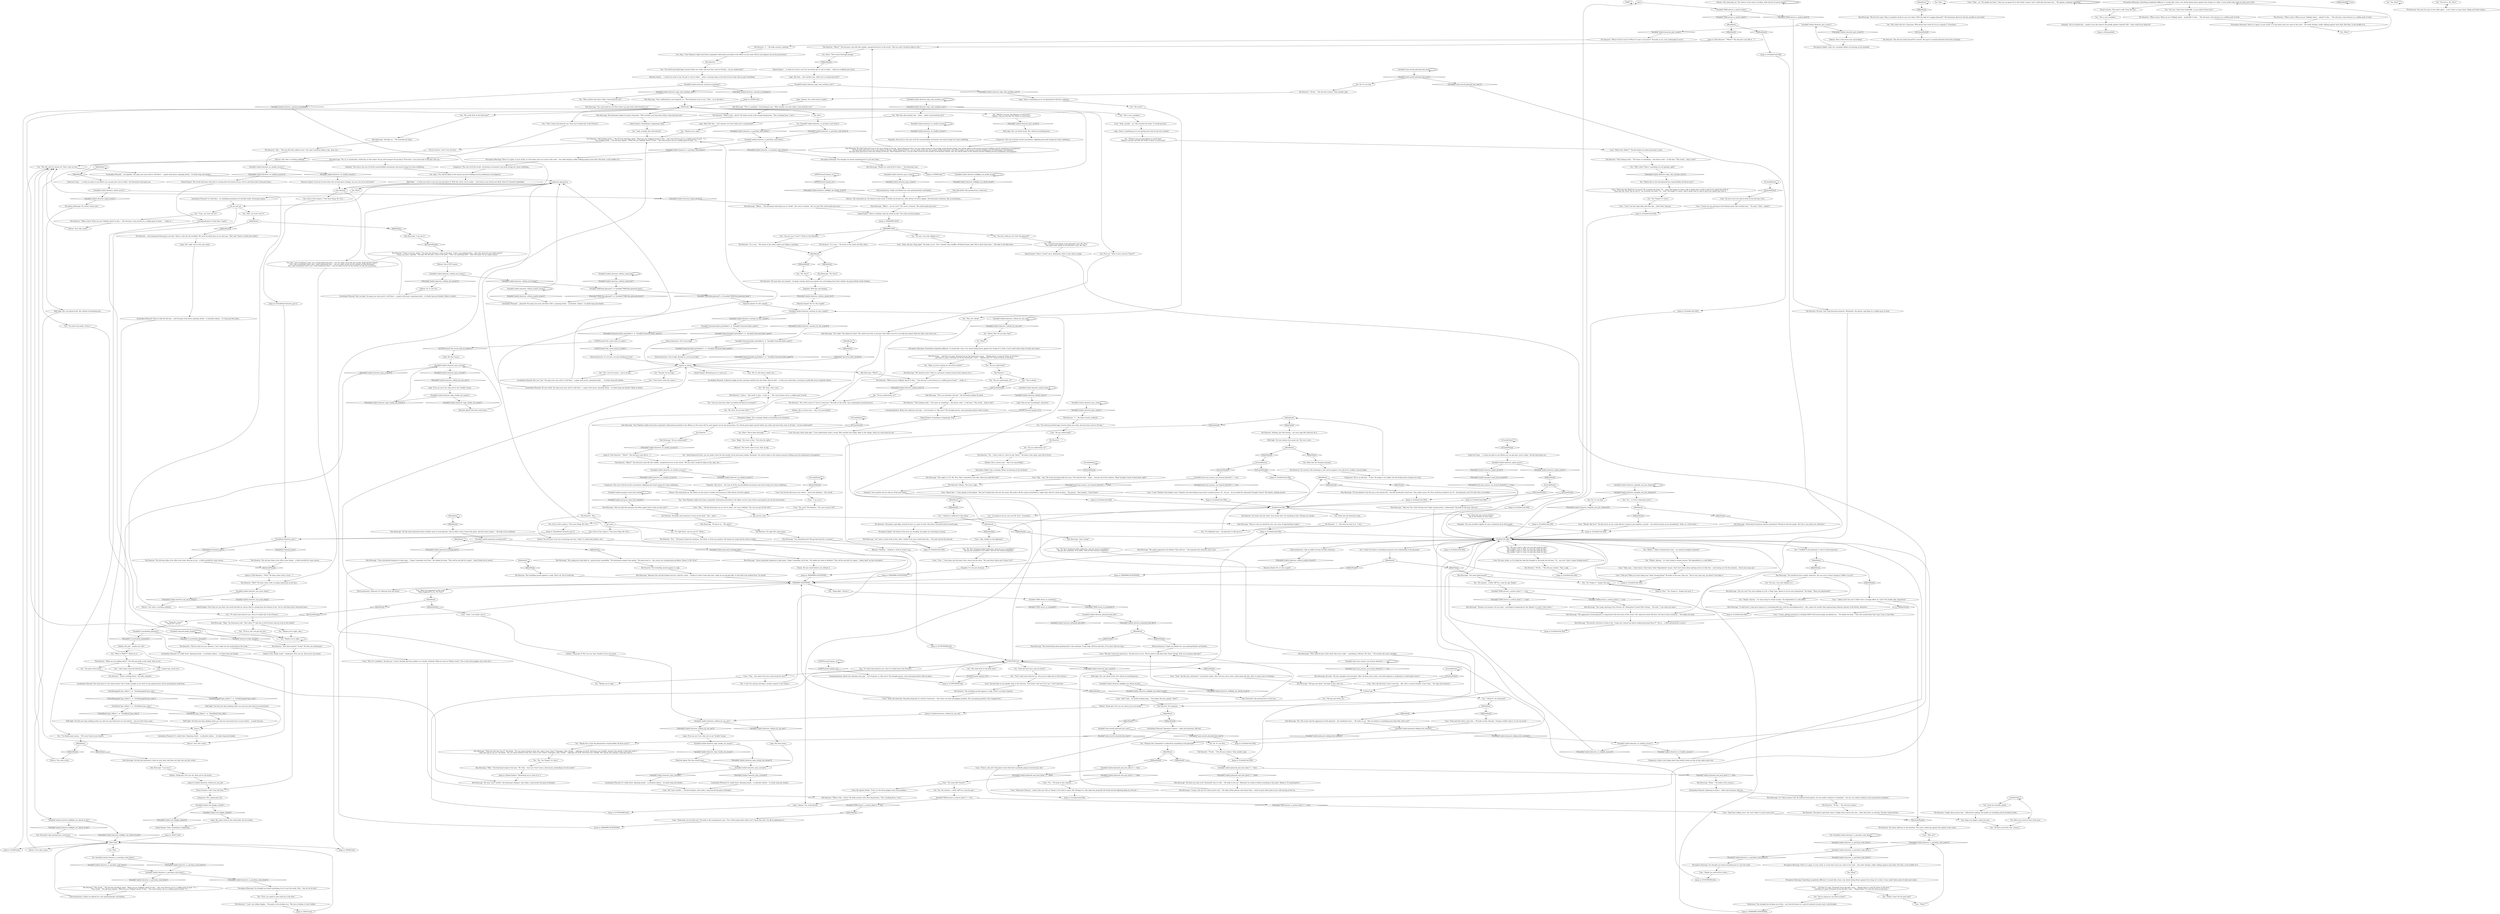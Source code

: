 # SEAFORT / DESERTER ARREST
# Arrest him finally
#
#PERCEPTION (HEARING) red check
# ==================================================
digraph G {
	  0 [label="START"];
	  1 [label="input"];
	  2 [label="You: \"Maybe I can just ask Lilienne to watch him?\"\n\"Maybe I can just ask that Net Picker woman to watch him?\""];
	  3 [label="You: \"*But* what? There's something I'm not getting, right?\""];
	  4 [label="IsTHCPresent(\"jamais_vu\")"];
	  5 [label="IsTHCPresent(\"jamais_vu\")", shape=diamond];
	  6 [label="!(IsTHCPresent(\"jamais_vu\"))", shape=diamond];
	  7 [label="Cuno: \"Yeah, actually -- no.\" He scratches his head. \"It would go down.\""];
	  8 [label="Cuno: \"This *is* a problem,\" the kid says. \"Cuno's literally had this problem. In a fuckin' textbook. When he went to *kiddie school*. This is that three piggies and a boat shit...\""];
	  9 [label="Drama: You will have to be very convincing and very *sober* to make them believe, sire."];
	  10 [label="You: \"Kim, he's afraid...\""];
	  11 [label="Kim Kitsuragi: The lieutenant shakes his head, frustrated. \"Who watches over him there while I come back for you?\""];
	  12 [label="You: \"*I* could come back for you. Once I've taken him to the Precinct.\""];
	  13 [label="You: (Say:) \"You will be taken to the nearest precinct holding area for preliminary investigation.\""];
	  14 [label="Shivers: The wind picks up. The silence on the water is broken, little shivers of waves appear..."];
	  15 [label="You: (Say:) \"Your Wayfarer rights have been suspended. Information provided to the officer on the scene will be used against you by the prosecution.\""];
	  16 [label="You: \"Do you understand?\""];
	  17 [label="You: \"Shush, Kim! Do you hear that?\""];
	  18 [label="Logic: But that means..."];
	  19 [label="Variable[\"character.habit_alcohol\"]"];
	  20 [label="Variable[\"character.habit_alcohol\"]", shape=diamond];
	  21 [label="!(Variable[\"character.habit_alcohol\"])", shape=diamond];
	  22 [label="Kim Kitsuragi: \"That could be part of the shock. But you're right -- something is off here. Mr. Dros...\" He touches the man's shoulder."];
	  23 [label="Kim Kitsuragi: \"His pupils appeared to be dilated. They still are...\" He examines the catatonic man's eyes."];
	  24 [label="You: \"He's been here for a long time. Who knows how much of it in its company?\" (Conclude.)"];
	  25 [label="Kim Kitsuragi: \"This sight is a T-9, Mr. Dros. Was it attached to the rifle, when you made the shot?\""];
	  26 [label="Variable[\"seafort.deserter_perc_sweat\"]"];
	  27 [label="Variable[\"seafort.deserter_perc_sweat\"]", shape=diamond];
	  28 [label="!(Variable[\"seafort.deserter_perc_sweat\"])", shape=diamond];
	  29 [label="You: Wait..."];
	  30 [label="You: Variable[\"seafort.deserter_rc_perchear_wait_listen\"]"];
	  31 [label="Variable[\"seafort.deserter_rc_perchear_wait_listen\"]", shape=diamond];
	  32 [label="!(Variable[\"seafort.deserter_rc_perchear_wait_listen\"])", shape=diamond];
	  33 [label="The Deserter: \"What a farce! What are you *talking* about? Is this...\" The old man's voice drowns in a sudden gust of wind. \"... really us...\""];
	  34 [label="Cuno: \"Yeah, I can fuckin' see it!\""];
	  35 [label="IsCunoInParty()"];
	  36 [label="IsCunoInParty()", shape=diamond];
	  37 [label="!(IsCunoInParty())", shape=diamond];
	  38 [label="You: \"Maybe. Anyway -- it's only trying to remain unseen. The degradation is a side effect.\""];
	  39 [label="IsKimHere()"];
	  40 [label="IsKimHere()", shape=diamond];
	  41 [label="!(IsKimHere())", shape=diamond];
	  42 [label="You: \"*You* could come back for me. Once you've taken him to the Precinct.\""];
	  43 [label="Cuno: \"Yeah -- no.\" He shakes his head. \"Only two are gonna fit in that fucker. I guess *you* could take him back, but...\" He squints, realizing something."];
	  44 [label="Logic: Wait! But then -- who watches over him while you're coming back?"];
	  45 [label="Cuno: He squints harder. \"Fuck, it's the three piggies and a boat problem...\""];
	  46 [label="Jump to: [You: \"\"No. Forget it.\" Inspect the man.\"]"];
	  47 [label="The Deserter: He does *not* look hormonal anymore. Motionless. His plastic cape flaps in a sudden gust of wind."];
	  48 [label="IsKimHere()"];
	  49 [label="IsKimHere()", shape=diamond];
	  50 [label="!(IsKimHere())", shape=diamond];
	  51 [label="Kim Kitsuragi: He nods back and turns to the man sitting on the log. \"Iosef Lilianovich Dros, you are under arrest for the murder of the Krenel colonel. You will be taken to the nearest precinct holding area for preliminary investigation.\"\nHe nods back and turns to the man sitting on the log. \"Iosef Lilianovich Dros, you are under arrest for the murder of Ellis Kortenaer. You will be taken to the nearest precinct holding area for preliminary investigation.\"\nHe nods back and turns to the man sitting on the log. \"Iosef Lilianovich Dros, you are under arrest for the murder of the Krenel colonel, Lely. You will be taken to the nearest precinct holding area for preliminary investigation.\""];
	  52 [label="Shivers: The wind picks up. The silence on the water is broken all around you, little shivers of waves appear. The lieutenant continues, like an incantation..."];
	  53 [label="Kim Kitsuragi: \"Your confirmation is not required, sir.\" The lieutenant turns to you. \"Now -- on to the boat...\""];
	  54 [label="You: \"This is not a problem.\""];
	  55 [label="Shivers: Your skin is crawling suddenly."];
	  56 [label="Inland Empire: The words feel heavy, like they're coming from the bottom of you. You've said them half a thousand times..."];
	  57 [label="Composure: The sum of all the erratic, involuntary movements and mood swings he's been exhibiting..."];
	  58 [label="You: What?"];
	  59 [label="Kim Kitsuragi: \"What?\""];
	  60 [label="You: \"My wife said I'm insane too. That's why we can't...\""];
	  61 [label="Insulindian Phasmid: A delicate tangle of arms and legs unfolds from the reeds, limb by limb -- to then just stand there, moving its scythe-like arms in ghostly silence."];
	  62 [label="Insulindian Phasmid: ...phasmid! You open your eyes and there still is, spinning slowly -- in absolute  silence -- its limbs long and slender..."];
	  63 [label="Reaction Speed: No! It's the cryptid!"];
	  64 [label="Volition: My god... maybe you *are*."];
	  65 [label="The Deserter: \"See what exactly?! A bug?\" He does not understand."];
	  66 [label="Electrochemistry: Delirium! It's delirium from the booze!"];
	  67 [label="You: \"I found some things in the phasmid's nest, Mr. Dros.\"\n\"We found some things in the phasmid's nest, Mr. Dros.\""];
	  68 [label="The Deserter: \"S-s-s-see...\" He stares at the reeds and falls silent."];
	  69 [label="You: \"I'll leave you be for now.\" [Leave.]"];
	  70 [label="The Deserter: A light shiver passes him -- followed by nothing. His hands are trembling and he breathes slowly."];
	  71 [label="The Deserter: The plastic cape feels coarse. A light shiver passes the man -- other than that, no reaction. He feels small and frail."];
	  72 [label="Kim Kitsuragi: \"The doctors will have to look at this. I hope your station has better medical personnel than 57. This is... a little advanced for a nurse.\""];
	  73 [label="Jump to: [PHASMID QUESTIONS]"];
	  74 [label="Variable[\"seafort.deserter_empathy_not_just_chemical\"]"];
	  75 [label="Variable[\"seafort.deserter_empathy_not_just_chemical\"]", shape=diamond];
	  76 [label="!(Variable[\"seafort.deserter_empathy_not_just_chemical\"])", shape=diamond];
	  77 [label="Empathy: The man shudders lightly, his eyes swallowed up by their pupils."];
	  78 [label="The Deserter: Nothing. Just dull staring -- not even rage left wherever he is."];
	  79 [label="Variable[\"seafort.passport_main_hub_reached\"]"];
	  80 [label="Variable[\"seafort.passport_main_hub_reached\"]", shape=diamond];
	  81 [label="!(Variable[\"seafort.passport_main_hub_reached\"])", shape=diamond];
	  82 [label="Cuno: \"Hey...\" The kid interrupts you at 'you're under', his voice subdued. \"You sure we got all this shit?\""];
	  83 [label="The Deserter: \"I...\" He looks around, confused."];
	  84 [label="Electrochemistry: Pupils are dilated too, eyes getting blacker and blacker..."];
	  85 [label="IsCunoInParty()"];
	  86 [label="IsCunoInParty()", shape=diamond];
	  87 [label="!(IsCunoInParty())", shape=diamond];
	  88 [label="IsKimHere()"];
	  89 [label="IsKimHere()", shape=diamond];
	  90 [label="!(IsKimHere())", shape=diamond];
	  91 [label="Cuno: \"I mean, he was perving on that Klaasje party lady weirdly hard...\" He nods. \"Yeah... maybe?\""];
	  92 [label="The Deserter: The trembling mouth appears to sigh. There's no other response."];
	  93 [label="You: \"Maybe you're right...\""];
	  94 [label="Variable[\"seafort.deserter_logic_who_watches_over\"]"];
	  95 [label="Variable[\"seafort.deserter_logic_who_watches_over\"]", shape=diamond];
	  96 [label="!(Variable[\"seafort.deserter_logic_who_watches_over\"])", shape=diamond];
	  97 [label="Cuno: His eyes shoot wide open. \"Cuno understands what's wrong. Who watches this fuckin' killer in the village, while you come back for me?\""];
	  98 [label="Logic: Lilienne. You could ask her."];
	  99 [label="Inland Empire: Something is happening. Stop."];
	  100 [label="Perception (Hearing): No, listen! Listen now!"];
	  101 [label="Kim Kitsuragi: \"Officer -- are we sure?\" His voice is lowered. \"We could maybe get more.\""];
	  102 [label="Kim Kitsuragi: \"Your Wayfarer rights have been suspended. Information provided to the officers on the scene will be used against you by the prosecution. You will be given legal counsel within one week, and must face court in 44 days -- do you understand?\""];
	  103 [label="Variable[\"seafort.deserter_perc_sweat\"]"];
	  104 [label="Variable[\"seafort.deserter_perc_sweat\"]", shape=diamond];
	  105 [label="!(Variable[\"seafort.deserter_perc_sweat\"])", shape=diamond];
	  106 [label="Kim Kitsuragi: \"This is no harmless old man.\" The lieutenant shakes his head."];
	  107 [label="Inland Empire: ... is what you want to say. You can barely get to 'you're under...' when you suddenly get weary..."];
	  108 [label="IsCunoInParty()"];
	  109 [label="IsCunoInParty()", shape=diamond];
	  110 [label="!(IsCunoInParty())", shape=diamond];
	  111 [label="The Deserter: \"What if I don't want to? What if I want to stay here?\" He looks at you, eyes submerged in terror."];
	  112 [label="Electrochemistry: Pupils are dilated too, eyes getting blacker and blacker..."];
	  113 [label="Visual Calculus: The wind is cold. From the east."];
	  114 [label="You: \"Mr. Dros, time to go.\""];
	  115 [label="phasmid_appearance"];
	  116 [label="Jump to: [Inland Empire: \"Beckoning you to come to it.\"]"];
	  117 [label="The Deserter: \"Th-the...\" The old man stutters."];
	  118 [label="Kim Kitsuragi: \"Which is why we should be very, very wary of approaching it again.\""];
	  119 [label="You: (Nod.) \"We've been thorough.\""];
	  120 [label="Cuno: \"Yeah, old man. Hang tight.\" He looks at you. \"Let's *slowly* start shufflin' off Death Island, okay? We're about done here...\" He looks to the flak tower."];
	  121 [label="Cuno: \"Yeah? Just talking. Sure. You were *deep* in some trance shit.\""];
	  122 [label="Cuno: \"I don't see how bugs help with that shit... Like? How? Anyway...\""];
	  123 [label="Cuno: His eyes widen, as if to help him take the thought in. He prods the old man. \"Yo -- you ever *seen* a giant fucking insect?\""];
	  124 [label="IsKimHere()"];
	  125 [label="IsKimHere()", shape=diamond];
	  126 [label="!(IsKimHere())", shape=diamond];
	  127 [label="You: \"Yeah, actually, that will look bad.\""];
	  128 [label="Logic: Lilienne. You could ask her maybe?"];
	  129 [label="Jump to: [Untitled hub (04)]"];
	  130 [label="IsCunoInParty()"];
	  131 [label="IsCunoInParty()", shape=diamond];
	  132 [label="!(IsCunoInParty())", shape=diamond];
	  133 [label="Empathy: You've startled him... maybe it was the silence? He quickly gathers himself. Still -- what could he be afraid of?"];
	  134 [label="Kim Kitsuragi: \"This is a problem,\" the lieutenant says. \"Who watches over him while I come back for you?\""];
	  135 [label="Jump to: [TEAM hub]"];
	  136 [label="Half Light: ... is what you want to say, but wait god damn it! With the words 'you're under...' still stuck in your throat you think: what if I *missed* something?"];
	  137 [label="The Deserter: \"But...\" His eyes fill with sudden terror: \"You said I would be taken to the, uhm, the...\""];
	  138 [label="Jump to: [TEAM hub]"];
	  139 [label="You: \"First, you need to come with me to the boat.\""];
	  140 [label="Jump to: [SOLO hub]"];
	  141 [label="Composure: He's regressing, fast."];
	  142 [label="Shivers: Your skin crawls."];
	  143 [label="IsCunoInParty()"];
	  144 [label="IsCunoInParty()", shape=diamond];
	  145 [label="!(IsCunoInParty())", shape=diamond];
	  146 [label="Volition: Four simple words -- thank god. If he can see, then you're not insane."];
	  147 [label="tell_me_tell_me"];
	  148 [label="You: \"What is THAT!?!\" (Point to it.)"];
	  149 [label="Variable[\"seafort.deserter_volition_maybe_insane\"]"];
	  150 [label="Variable[\"seafort.deserter_volition_maybe_insane\"]", shape=diamond];
	  151 [label="!(Variable[\"seafort.deserter_volition_maybe_insane\"])", shape=diamond];
	  152 [label="Untitled hub"];
	  153 [label="You: Snap your fingers under his nose."];
	  154 [label="IsKimHere()"];
	  155 [label="IsKimHere()", shape=diamond];
	  156 [label="!(IsKimHere())", shape=diamond];
	  157 [label="IsCunoInParty()"];
	  158 [label="IsCunoInParty()", shape=diamond];
	  159 [label="!(IsCunoInParty())", shape=diamond];
	  160 [label="Kim Kitsuragi: \"Old age and shock.\" He looks at him, then you."];
	  161 [label="You: \"Perhaps this *animation* is induced by something in the phasmid?\""];
	  162 [label="Inland Empire: There's *much* more. Remember what it said, when it spoke."];
	  163 [label="The Deserter: He stares into the reeds. Your words don't stir anything in him. Perhaps you should..."];
	  164 [label="You: Show him the Oranjese passport."];
	  165 [label="Variable[\"yard.cuno_armour_sea_branch_finished\"] == true"];
	  166 [label="Variable[\"yard.cuno_armour_sea_branch_finished\"] == true", shape=diamond];
	  167 [label="!(Variable[\"yard.cuno_armour_sea_branch_finished\"] == true)", shape=diamond];
	  168 [label="Kim Kitsuragi: \"Let's have a closer look at that, after. I think I'll be more useful than him...\" He nods toward the old man."];
	  169 [label="Endurance: The strength has all gone out of him -- just frail old bones in a sack of tracksuit trousers and a wind breaker."];
	  170 [label="Cuno: \"Why not?\""];
	  171 [label="Jump to: [PHASMID QUESTIONS]"];
	  172 [label="Cuno: \"You mean like *horny*?\""];
	  173 [label="Cuno: \"Yeah-yeah. Because -- look at him now. Not so *sharp* is he? And it's gone, left. Perhaps it's, like, kept him going like the drink and the lightning keep my old man...\""];
	  174 [label="Insulindian Phasmid: Spinning in silence -- limbs and antennae, like hair."];
	  175 [label="Variable[\"coast.morell_phasmid_last_seen\"]"];
	  176 [label="Variable[\"coast.morell_phasmid_last_seen\"]", shape=diamond];
	  177 [label="!(Variable[\"coast.morell_phasmid_last_seen\"])", shape=diamond];
	  178 [label="You: \"Maybe this is how the phasmid has stayed hidden all these years?\""];
	  179 [label="Logic: There's something you're not getting here that he has just realized."];
	  180 [label="Jump to: [CUNOTEAM hub]"];
	  181 [label="Inland Empire: There is nothing. Only the reeds for him. The reeds and devastation."];
	  182 [label="get_more"];
	  183 [label="You: \"Do you understand, sir?\""];
	  184 [label="Reaction Speed: ... is what you want to say. You get to 'you're under...' when a warning rings in the back of your head: did you get everything?"];
	  185 [label="The Deserter: \"I...\" He looks around, confused."];
	  186 [label="Volition: How is this brave man unravelling?"];
	  187 [label="Half Light: He's not afraid of jail. He's afraid of something else..."];
	  188 [label="Jump to: [TEAM hub]"];
	  189 [label="You: \"Can you stay here while I go inland and find you transport?\""];
	  190 [label="Shivers: Your skin crawls."];
	  191 [label="Kim Kitsuragi: \"Be very, *very* careful,\" the lieutenant whispers, then takes a step toward the giant arthropod..."];
	  192 [label="Inland Empire: Beckoning you to come to it."];
	  193 [label="You: \"I don't know what this means...\""];
	  194 [label="Insulindian Phasmid: Way too high. You open your eyes and it's still there -- a giant stick insect, spinning slowly -- its limbs long and slender. Silent as death..."];
	  195 [label="Variable[\"seafort.deserter_volition_cannot_be\"]"];
	  196 [label="Variable[\"seafort.deserter_volition_cannot_be\"]", shape=diamond];
	  197 [label="!(Variable[\"seafort.deserter_volition_cannot_be\"])", shape=diamond];
	  198 [label="Electrochemistry: Like an addict of some terrible substance."];
	  199 [label="You: \"I think he's addicted to that thing.\""];
	  200 [label="Kim Kitsuragi: He nods. \"He was energetic and articulate. After all these years alone, with little hygiene or medication I would expect worse.\""];
	  201 [label="Kim Kitsuragi: \"If Cuno kicked it into the sea, as he said he did -- the ebb would pull it back here. This makes sense. Mr. Dros could have picked it up. Or... the phasmid, even? If it did, this is incredible...\""];
	  202 [label="Cuno: \"Told you? When you were doing your *long* staring thing?\" He looks at the man, then you. \"You're one crazy cop, you know? Cuno digs it.\""];
	  203 [label="Jump to: [Untitled hub (04)]"];
	  204 [label="Cuno: \"Hey -- hey.\" He waves his hand under his nose. \"You took the shot -- bang! -- and got rid of the evidence. *Bug* brought it back. Sound about right?\""];
	  205 [label="Jump to: [The Deserter: \"\"What?!\" The old man's eyes fill wi...\"]"];
	  206 [label="Composure: The sum of all the erratic movements, fidgeting and mood swings he's been exhibiting..."];
	  207 [label="Variable[\"seafort.deserter_halflight_not_afraid_of_jail\"]"];
	  208 [label="Variable[\"seafort.deserter_halflight_not_afraid_of_jail\"]", shape=diamond];
	  209 [label="!(Variable[\"seafort.deserter_halflight_not_afraid_of_jail\"])", shape=diamond];
	  210 [label="Conceptualization: Below the confusion and rage -- a fit of jamais vu, like yours? The thought passes, more pressing matters take its place..."];
	  211 [label="IsTHCPresent(\"jamais_vu\")"];
	  212 [label="IsTHCPresent(\"jamais_vu\")", shape=diamond];
	  213 [label="!(IsTHCPresent(\"jamais_vu\"))", shape=diamond];
	  214 [label="Reaction Speed: It may be too late later, the circumstances change, are you sure we're done here?"];
	  215 [label="Empathy: This terror, the sum of all the uncontrollable movements and mood swings he's been exhibiting..."];
	  216 [label="You: \"Maybe you're right...\""];
	  217 [label="The Deserter: \"This world...\" The old man interferes again. \"What are you *talking* about? Is this...\" His voice drowns out in a sudden gush of wind. \"Us...\"\n\"This world...\" The old man repeats. \"What are you *talking* about? Is this...\" His voice drowns out in a sudden gush of wind. \"Us...\" "];
	  218 [label="Perception (Hearing): There it is again, to your north, as it has been since you came to the coast -- the reeds whisper, stalks rubbing against each other. But then, in the middle of it..."];
	  219 [label="Visual Calculus: Cold. From the East."];
	  220 [label="Variable[\"seafort.deserter_volition_he_can_see\"]"];
	  221 [label="Variable[\"seafort.deserter_volition_he_can_see\"]", shape=diamond];
	  222 [label="!(Variable[\"seafort.deserter_volition_he_can_see\"])", shape=diamond];
	  223 [label="Insulindian Phasmid: It's really there. Spinning slowly -- in absolute silence -- its limbs long and slender."];
	  224 [label="You: \"There IS! I see it!\"\n\"There IS! I see it!\""];
	  225 [label="You: \"Mr. Dros?\""];
	  226 [label="The Deserter: The trembling mouth appears to sigh. That's all. You've fried him."];
	  227 [label="Kim Kitsuragi: \"The appearance of the phasmid, in conjunction with the stress of the arrest. He's spent his entire life here. For him to leave would be...\" He shakes his head."];
	  228 [label="Jump to: [Untitled hub (04)]"];
	  229 [label="You: \"It's definitely toxic -- the phasmid. It told me it is.\""];
	  230 [label="You: \"You lost it, Mr. Dros?\""];
	  231 [label="IsKimHere()"];
	  232 [label="IsKimHere()", shape=diamond];
	  233 [label="!(IsKimHere())", shape=diamond];
	  234 [label="Cuno: \"You sure?\" He whispers. \"You sure we got it all?\""];
	  235 [label="Volition: Thank god. If he can see, then you're not insane."];
	  236 [label="IsKimHere()"];
	  237 [label="IsKimHere()", shape=diamond];
	  238 [label="!(IsKimHere())", shape=diamond];
	  239 [label="You: \"No way. I was only talking to it.\""];
	  240 [label="You: \"It's right there, can you see it?\" (Point.)"];
	  241 [label="You: (Nod.) \"We've been thorough enough.\""];
	  242 [label="Variable[\"seafort.deserter_wc_health_success\"]"];
	  243 [label="Variable[\"seafort.deserter_wc_health_success\"]", shape=diamond];
	  244 [label="!(Variable[\"seafort.deserter_wc_health_success\"])", shape=diamond];
	  245 [label="The Deserter: \"But...\""];
	  246 [label="Logic: But then -- who watches him, while you're coming back here?"];
	  247 [label="Variable[\"seafort.deserter_inland_weary\"]"];
	  248 [label="Variable[\"seafort.deserter_inland_weary\"]", shape=diamond];
	  249 [label="!(Variable[\"seafort.deserter_inland_weary\"])", shape=diamond];
	  250 [label="Shivers: Your skin crawls."];
	  251 [label="You: \"Let's go. I don't have handcuffs, so you walk in front of me.\""];
	  252 [label="You: \"Mr. Dros, do you hear that?\""];
	  253 [label="The Deserter: \"What a farce. What are you *talking* about -- inland? Is this...\" The old man's voice drowns in a sudden gush of wind."];
	  254 [label="IsKimHere()"];
	  255 [label="IsKimHere()", shape=diamond];
	  256 [label="!(IsKimHere())", shape=diamond];
	  257 [label="Insulindian Phasmid: No one would. You open your eyes and it's still there -- a giant stick insect, spinning slowly -- its limbs long and slender. Silent as death..."];
	  258 [label="Half Light: You feel your legs shaking under you and your gun hand rise instinctively..."];
	  259 [label="IsKimHere()"];
	  260 [label="IsKimHere()", shape=diamond];
	  261 [label="!(IsKimHere())", shape=diamond];
	  262 [label="Insulindian Phasmid: ...be together. You open your eyes and it's still there -- a giant stick insect, spinning slowly -- its limbs long and slender...."];
	  263 [label="Kim Kitsuragi: \"Mr. Dros?\""];
	  264 [label="You: \"Hang tight.\" [Leave.]"];
	  265 [label="You: \"Yes. You *forget* it's there.\""];
	  266 [label="Kim Kitsuragi: \"He does not seem to be *animated* now it's left...\" He looks to the sea. \"Honestly, I'm ready to believe anything at this point. Maybe it *is* psychoactive.\""];
	  267 [label="Insulindian Phasmid: Spinning in silence -- limbs and antennae, like hair."];
	  268 [label="You: \"He seemed... a little *off* for a man his age. Randy.\""];
	  269 [label="Kim Kitsuragi: \"A valid hunch. Long term exposure to something like that could be neurodegenerative... Also, please be careful when approaching unknown species in the future, detective.\""];
	  270 [label="Variable[\"seafort.phasmid_talking_hub_reached\"]"];
	  271 [label="Variable[\"seafort.phasmid_talking_hub_reached\"]", shape=diamond];
	  272 [label="!(Variable[\"seafort.phasmid_talking_hub_reached\"])", shape=diamond];
	  273 [label="Composure: Quite a few things about that health check you did on him make sense now."];
	  274 [label="Half Light: The last embers have gone out. The war is over."];
	  275 [label="Kim Kitsuragi: \"He hears us... The spirit?\""];
	  276 [label="Variable[\"seafort.deserter_phasmid_hub_left\"]"];
	  277 [label="Variable[\"seafort.deserter_phasmid_hub_left\"]", shape=diamond];
	  278 [label="!(Variable[\"seafort.deserter_phasmid_hub_left\"])", shape=diamond];
	  279 [label="Cuno: \"Right.\" He turns to him. \"Give him his rights.\""];
	  280 [label="Cuno: \"Do you understand?\""];
	  281 [label="Variable[\"seafort.deserter_rc_perchear_wait_listen\"]"];
	  282 [label="Variable[\"seafort.deserter_rc_perchear_wait_listen\"]", shape=diamond];
	  283 [label="!(Variable[\"seafort.deserter_rc_perchear_wait_listen\"])", shape=diamond];
	  284 [label="Jump to: [seafort.deserter_volition_he_can_see]"];
	  285 [label="Volition: Thank god. If *he* can see, then *maybe* you're not insane."];
	  286 [label="Insulindian Phasmid: It's really there. Spinning slowly -- in absolute silence -- its limbs long and slender..."];
	  287 [label="Cuno: \"I mean, getting arrested as a fucking GIANT stick insect jumps up behind you...\" He shakes his head.  \"That shit would break *any* man. Even a Cuno Man.\""];
	  288 [label="Jump to: [Untitled hub (04)]"];
	  289 [label="Cuno: \"True...\" Cuno leans into the man's face, stares into his eyes. \"He's got those *gurn eyes* doesn't he?\""];
	  290 [label="Jump to: [Untitled hub (04)]"];
	  291 [label="Cuno: \"How? Like -- it's pretty fucking huge...\" He nudges the man, gently: \"How?\""];
	  292 [label="Cuno: \"I can't *believe* that helmet, man. I kicked it into the fucking ocean and it washed up here. Or... do you -- do you think the *phasmid* brought it here?\" He squints, looking around."];
	  293 [label="Jump to: [Untitled hub (04)]"];
	  294 [label="You: \"Maybe you're right...\""];
	  295 [label="You: \"This is not a problem.\""];
	  296 [label="You: (Turn to the suspect.) \"One more thing, Mr. Dros...\""];
	  297 [label="TEAM hub"];
	  298 [label="Perception (Sight): Look, he's sweating. Beads are forming on his forehead."];
	  299 [label="Pain Threshold: Like parting from a loved one."];
	  300 [label="Kim Kitsuragi: \"Actually, no...\" He scratches his head."];
	  301 [label="You: \"I've finally gone insane...\" (Put your head in your hands.)"];
	  302 [label="Jump to: [Untitled hub (04)]"];
	  303 [label="You: No, it's not that."];
	  304 [label="Untitled hub (04)"];
	  305 [label="The Deserter: He turns his eyes to the reeds again -- as he's done so many times. Beige and white stripes..."];
	  306 [label="Kim Kitsuragi: \"I mean, why not? It's three metres tall...\" He takes off his glasses and cleans them -- when he puts them back on he's still staring at the sea."];
	  307 [label="The Deserter: No reaction. His breathing is slow and he appears very old all of a sudden. Around eighty."];
	  308 [label="Jump to: [PHASMID QUESTIONS]"];
	  309 [label="You: (Turn to the suspect.) \"One more thing, Mr. Dros...\""];
	  310 [label="You: \"Do you understand, sir?\""];
	  311 [label="The Deserter: \"No... I don't want to. I have to stay *here*.\" He looks at the reeds, eyes full of terror."];
	  312 [label="Half Light: He's not afraid of jail. He's afraid of something else..."];
	  313 [label="You: What?"];
	  314 [label="Cuno: \"Maybe we could all fit in there...\""];
	  315 [label="Cuno: \"Yeah and then there's that shit...\" He looks at him with pity. \"Gramps couldn't take it. It was too much.\""];
	  316 [label="Cuno: \"Uh...\" He looks at the creature."];
	  317 [label="Cuno: \"Then how the *fuck* do we see it?\" He scratches his head. \"Or -- wait! The longer it's there. Like it needs time to sink in and if you spend time with it...\"\n\"Then how the *fuck* did we see it?\" He scratches his head. \"Or -- wait! The longer it's there. Like it needs time to sink in and if you spend time with it...\""];
	  318 [label="Jump to: [Untitled hub (04)]"];
	  319 [label="You: \"Your Wayfarer rights have been suspended. Information provided to the officer on the scene will be used against you by the prosecution.\""];
	  320 [label="Kim Kitsuragi: \"Not really.\" He shakes his head. \"We could escort him to the pier, then either one of us can take him inland while the other stays here, but...\""];
	  321 [label="The Deserter: \"...\""];
	  322 [label="Variable[\"seafort.deserter_rc_perchear_wait_listen\"]"];
	  323 [label="Variable[\"seafort.deserter_rc_perchear_wait_listen\"]", shape=diamond];
	  324 [label="!(Variable[\"seafort.deserter_rc_perchear_wait_listen\"])", shape=diamond];
	  325 [label="You: \"Okay, so you're saying we can all fit in there?\""];
	  326 [label="Kim Kitsuragi: \"I can see it.\""];
	  327 [label="Electrochemistry: *Or* you're high."];
	  328 [label="stick_it"];
	  329 [label="IsKimHere()"];
	  330 [label="IsKimHere()", shape=diamond];
	  331 [label="!(IsKimHere())", shape=diamond];
	  332 [label="You: \"Old age and shock, yes.\""];
	  333 [label="Empathy: It's not just chemical."];
	  334 [label="Kim Kitsuragi: \"I have absolutely forgotten to take notes. I hope I remember all of this.\" He shakes his head in disbelief. \"This will be one hell of a report -- thank *god* we have the photo.\""];
	  335 [label="Composure: This is an old man -- at last. No longer a tin soldier, but the broken down remains of a man."];
	  336 [label="Volition: He is a brave man -- why is he unravelling?"];
	  337 [label="Variable[\"seafort.deserter_halflight_not_afraid_of_jail\"]"];
	  338 [label="Variable[\"seafort.deserter_halflight_not_afraid_of_jail\"]", shape=diamond];
	  339 [label="!(Variable[\"seafort.deserter_halflight_not_afraid_of_jail\"])", shape=diamond];
	  340 [label="CUNOTEAM hub"];
	  341 [label="You: \"Shush, Cuno! Do you hear that?\""];
	  342 [label="IsKimHere()"];
	  343 [label="IsKimHere()", shape=diamond];
	  344 [label="!(IsKimHere())", shape=diamond];
	  345 [label="You: \"Yes. He seemed... a little *off* for a man his age.\""];
	  346 [label="Jump to: [Untitled hub (04)]"];
	  347 [label="Variable[\"yard.cuno_armour_sea_branch_finished\"] == true"];
	  348 [label="Variable[\"yard.cuno_armour_sea_branch_finished\"] == true", shape=diamond];
	  349 [label="!(Variable[\"yard.cuno_armour_sea_branch_finished\"] == true)", shape=diamond];
	  350 [label="IsCunoInParty()"];
	  351 [label="IsCunoInParty()", shape=diamond];
	  352 [label="!(IsCunoInParty())", shape=diamond];
	  353 [label="You: No. It's not that."];
	  354 [label="Jump to: [The Deserter: \"\"What?!\" The old man's eyes fill wi...\"]"];
	  355 [label="Jump to: [PHASMID HUB]"];
	  356 [label="The Deserter: \"What?!\" The old man's eyes fill with sudden, unexpected terror at the words: \"But you said I would be taken to the...\""];
	  357 [label="The Deserter: \"No, I don't want to! I have to stay here.\" He looks at the reeds, eyes submerged in growing terror."];
	  358 [label="You: First say: \"Does it have room for *three*?\""];
	  359 [label="The Deserter: \"This fucking world...\" He stares at something -- who knows what -- in the dust. \"This world... what is this?\""];
	  360 [label="Logic: There's something you're not getting here that he's realizing."];
	  361 [label="Logic: Did you get *everything*, detective?"];
	  362 [label="Perception (Hearing): Something completely different. It sounds like a bow, very slowly being drawn against the strings of a violin. A very small violin made of reeds and rushes."];
	  363 [label="Logic: He's been stuck on the island after the tyre broke..."];
	  364 [label="Variable[\"seafort.orb_dinghy_clicked\"]"];
	  365 [label="Variable[\"seafort.orb_dinghy_clicked\"]", shape=diamond];
	  366 [label="!(Variable[\"seafort.orb_dinghy_clicked\"])", shape=diamond];
	  367 [label="Kim Kitsuragi: \"I can see it.\""];
	  368 [label="Kim Kitsuragi: \"Yes. The arrest and the appearance of the phasmid -- the combined stress...\" He looks at you. \"But you think it's something more than that, don't you?\""];
	  369 [label="Kim Kitsuragi: \"Hmm...\" He looks at the creature..."];
	  370 [label="Kim Kitsuragi: \"Some kind of oxytocin release mechanism? Would go with the pupils. But this is way above me, detective.\""];
	  371 [label="Kim Kitsuragi: \"Told you? Yes. Good. During your *long* staring match. I understand.\" He looks at the man, then you."];
	  372 [label="Kim Kitsuragi: \"We should think about getting back to the mainland. To get help. He'll be safe here. If we don't take too long...\""];
	  373 [label="The Deserter: No reply. He's gone again."];
	  374 [label="Variable[\"seafort.deserter_esprit_arrest\"]"];
	  375 [label="Variable[\"seafort.deserter_esprit_arrest\"]", shape=diamond];
	  376 [label="!(Variable[\"seafort.deserter_esprit_arrest\"])", shape=diamond];
	  377 [label="The Deserter: \"...\""];
	  378 [label="Cuno: \"Be *very* careful....\" the kid whispers, then takes a step toward the giant arthropod..."];
	  379 [label="Variable[\"seafort.deserter_volition_he_can_see\"]"];
	  380 [label="Variable[\"seafort.deserter_volition_he_can_see\"]", shape=diamond];
	  381 [label="!(Variable[\"seafort.deserter_volition_he_can_see\"])", shape=diamond];
	  382 [label="The Deserter: The old man holds himself for warmth. His gaze is vacantly directed toward the mainland."];
	  383 [label="IsKimHere()"];
	  384 [label="IsKimHere()", shape=diamond];
	  385 [label="!(IsKimHere())", shape=diamond];
	  386 [label="You: \"We could all fit in the little boat?\""];
	  387 [label="You: \"No. Forget it.\" Inspect the man."];
	  388 [label="Rhetoric: Nothing -- 'nothing' is what he tried to say."];
	  389 [label="You: \"*You* could come back for me. Once you've taken him to the Precinct.\""];
	  390 [label="The Deserter: \"What is this... farce?\" He looks around, with strange desperation. \"This a fucking farce, I can't...\""];
	  391 [label="You: \"Maybe I can just ask Lilienne to watch him?\"\n\"Maybe I can just ask that Net Picker to watch him?\""];
	  392 [label="Variable[\"seafort.deserter_reaction_everything\"]"];
	  393 [label="Variable[\"seafort.deserter_reaction_everything\"]", shape=diamond];
	  394 [label="!(Variable[\"seafort.deserter_reaction_everything\"])", shape=diamond];
	  395 [label="Jump to: [CheckItem(\"deserter_gun\")]"];
	  396 [label="Variable[\"seafort.deserter_wc_health_success\"]"];
	  397 [label="Variable[\"seafort.deserter_wc_health_success\"]", shape=diamond];
	  398 [label="!(Variable[\"seafort.deserter_wc_health_success\"])", shape=diamond];
	  399 [label="Inland Empire: Now that you say them, the words feel like tin, heavy, they're coming from the bottom of you. You've said them half a thousand times..."];
	  400 [label="Kim Kitsuragi: \"We should try first. There is a prisoner transfer protocol that requires two...\""];
	  401 [label="SOLO hub"];
	  402 [label="Half Light: You feel your legs shaking under you and your gun hand move to your holster -- to grab the gun..."];
	  403 [label="CheckEquipped(\"gun_villiers\")  or  CheckEquipped(\"gun_ruby\")"];
	  404 [label="CheckEquipped(\"gun_villiers\")  or  CheckEquipped(\"gun_ruby\")", shape=diamond];
	  405 [label="!(CheckEquipped(\"gun_villiers\")  or  CheckEquipped(\"gun_ruby\"))", shape=diamond];
	  406 [label="Insulindian Phasmid: There is only the old man -- and the giant stick insect spinning slowly -- in absolute silence -- it's long and thin limbs..."];
	  407 [label="Insulindian Phasmid: It's still there -- an unfolding mechanism of reed-like chitin. Hovering in place."];
	  408 [label="Electrochemistry: You're high. Breathe in, you're just high!"];
	  409 [label="Volition: You're NOT insane."];
	  410 [label="Kim Kitsuragi: \"He's going into some kind of... psycho-motor immobility.\" The lieutenant inspects him gently. \"The good news is -- this solves our transportation problem. Doesn't it Mr. Dros?\""];
	  411 [label="The Deserter: The trembling mouth appears to sigh."];
	  412 [label="You: \"Before -- when I evaluated his state -- he seemed strangely animated.\""];
	  413 [label="Variable[\"seafort.phasmid_touching_hub\"]"];
	  414 [label="Variable[\"seafort.phasmid_touching_hub\"]", shape=diamond];
	  415 [label="!(Variable[\"seafort.phasmid_touching_hub\"])", shape=diamond];
	  416 [label="Variable[\"seafort.deserter_wc_health_success\"]"];
	  417 [label="Variable[\"seafort.deserter_wc_health_success\"]", shape=diamond];
	  418 [label="!(Variable[\"seafort.deserter_wc_health_success\"])", shape=diamond];
	  419 [label="Esprit de Corps: ... is what you plan to say. Before you can get past 'you're under', the kid interrupts you:"];
	  420 [label="Empathy: This terror -- the sum of all the uncontrollable movements and mood swings he's been exhibiting..."];
	  421 [label="Composure: The sum of all the erratic movements, fidgeting and mood swings he's been exhibiting..."];
	  422 [label="Perception (Sight): He's sweating. Beads are forming on his forehead."];
	  423 [label="Cuno: \"We don't need your permisson,\" the kid turns to you. \"We do need to talk about that *boat* though. How are we gonna take him?\""];
	  424 [label="Cuno: \"What?\""];
	  425 [label="Cuno: \"I can see it.\""];
	  426 [label="IsKimHere()"];
	  427 [label="IsKimHere()", shape=diamond];
	  428 [label="!(IsKimHere())", shape=diamond];
	  429 [label="The Deserter: \"What is this... farce?\" He looks around, with some desperation. \"This a fucking farce, I can't...\""];
	  430 [label="Kim Kitsuragi: \"Try something else? We got him back for a moment.\""];
	  431 [label="Variable[\"TASK.return_to_mainland\"]"];
	  432 [label="Variable[\"TASK.return_to_mainland\"]", shape=diamond];
	  433 [label="!(Variable[\"TASK.return_to_mainland\"])", shape=diamond];
	  434 [label="Jump to: [The Deserter: \"\"Huh?\" He leans closer with a stran...\"]"];
	  435 [label="The Deserter: \"N-n...\" He doesn't finish the sentence. One letter is all he can produce. His hands are numb and he stares at them."];
	  436 [label="Variable[\"TASK.extract_a_motive_done\"]"];
	  437 [label="Variable[\"TASK.extract_a_motive_done\"]", shape=diamond];
	  438 [label="!(Variable[\"TASK.extract_a_motive_done\"])", shape=diamond];
	  439 [label="You: Wait..."];
	  440 [label="You: Variable[\"seafort.deserter_rc_perchear_wait_listen\"]"];
	  441 [label="Variable[\"seafort.deserter_rc_perchear_wait_listen\"]", shape=diamond];
	  442 [label="!(Variable[\"seafort.deserter_rc_perchear_wait_listen\"])", shape=diamond];
	  443 [label="You: \"You will be provided legal counsel within one week, and must face court in 44 days -- do you understand?\""];
	  444 [label="Variable[\"seafort.deserter_perc_sweat\"]"];
	  445 [label="Variable[\"seafort.deserter_perc_sweat\"]", shape=diamond];
	  446 [label="!(Variable[\"seafort.deserter_perc_sweat\"])", shape=diamond];
	  447 [label="Kim Kitsuragi: \"Maybe we could all fit in there...\" the lieutenant says."];
	  448 [label="Variable[\"TASK.find_phasmid\"]  or Variable[\"TASK.find_phasmid_done\"]"];
	  449 [label="Variable[\"TASK.find_phasmid\"]  or Variable[\"TASK.find_phasmid_done\"]", shape=diamond];
	  450 [label="!(Variable[\"TASK.find_phasmid\"]  or Variable[\"TASK.find_phasmid_done\"])", shape=diamond];
	  451 [label="Jump to: [seafort.deserter_volition_he_can_see]"];
	  452 [label="You: \"No, I can't be insane -- you're wrong.\""];
	  453 [label="Insulindian Phasmid: But you *can*. You open your eyes and it's still there -- a giant stick insect, spinning slowly -- -- its limbs long and slender..."];
	  454 [label="Variable[\"seafort.deserter_reaction_its_the_cryptid\"]"];
	  455 [label="Variable[\"seafort.deserter_reaction_its_the_cryptid\"]", shape=diamond];
	  456 [label="!(Variable[\"seafort.deserter_reaction_its_the_cryptid\"])", shape=diamond];
	  457 [label="You: \"I don't know what the hell that is...\""];
	  458 [label="You: \"Maybe. Anyway -- it's only trying to remain unseen. The degradation is a side effect.\""];
	  459 [label="Jump to: [Untitled hub (04)]"];
	  460 [label="The Deserter: The plastic cape flaps around his face, in a gust of wind. His back is slouched and his mouth open."];
	  461 [label="Perception (Hearing): Something completely different. It sounds like a bow, very slowly being drawn against the strings of a violin. A very small violin made of reeds and rushes."];
	  462 [label="IsKimHere()"];
	  463 [label="IsKimHere()", shape=diamond];
	  464 [label="!(IsKimHere())", shape=diamond];
	  465 [label="Kim Kitsuragi: \"Do you understand?\""];
	  466 [label="You: (No, I got everything I need, say:) \"Iosef Lilianovich Dros -- you are under arrest for the murder of the Krenel colonel.\"\n(No, I got everything I need, say:) \"Iosef Lilianovich Dros -- you are under arrest for the murder of Ellis Kortenaer.\"\n(No, I got everything I need, say:) \"Iosef Lilianovich Dros -- you are under arrest for the murder of Lely, the mercenary.\""];
	  467 [label="Volition: He is a brave man -- why is he unravelling?"];
	  468 [label="Conceptualization: It feels like a *spell*."];
	  469 [label="The Deserter: \"What a farce. What are you *talking* about -- handcuffs? Is this...\" The old man's voice drowns in a sudden gush of wind."];
	  470 [label="Reaction Speed: But that would mean..."];
	  471 [label="You: \"Kim, can *you* see it?!\""];
	  472 [label="Electrochemistry: It's too late, you quit drinking too late!"];
	  473 [label="You: \"A giant bug, watch out!\""];
	  474 [label="Variable[\"seafort.phasmid_and_nest_done\"] == false"];
	  475 [label="Variable[\"seafort.phasmid_and_nest_done\"] == false", shape=diamond];
	  476 [label="!(Variable[\"seafort.phasmid_and_nest_done\"] == false)", shape=diamond];
	  477 [label="Jump to: [Untitled hub (04)]"];
	  478 [label="Jump to: [Untitled hub (04)]"];
	  479 [label="Kim Kitsuragi: \"He lost the scope. Then it somehow made its way over there. With the help of a magpie phasmid?\" The lieutenant observes the lens sparkle in your hand."];
	  480 [label="The Deserter: Silence. Not even a sigh."];
	  481 [label="Perception (Hearing): There it is again, to your north, as it has been since you came to the coast -- the reeds whisper, stalks rubbing against each other. But then, in the middle of it..."];
	  482 [label="Cuno: ...and then it's gone. Drowned out by the kid's voice -- \"Maybe there is room for three on the boat...\"\n...and then it's gone. Drowned out by the kid's voice -- \"Maybe there *is* room for three on the boat...\""];
	  483 [label="Insulindian Phasmid: It's really there. Spinning slowly -- in absolute silence -- its limbs long and slender..."];
	  484 [label="Jump to: [Untitled hub (04)]"];
	  485 [label="Rhetoric: The words come to you, clear as day."];
	  486 [label="The Deserter: He seems oblivious to the question. The waves slowly lap against the seafort to the south..."];
	  487 [label="The Deserter: The old man looks at his rifle in your hands -- a little startled for some reason..."];
	  488 [label="Empathy: This terror is the sum of all the uncontrollable movements and mood swings he's been exhibiting."];
	  489 [label="Variable[\"seafort.deserter_logic_who_watches_over\"]"];
	  490 [label="Variable[\"seafort.deserter_logic_who_watches_over\"]", shape=diamond];
	  491 [label="!(Variable[\"seafort.deserter_logic_who_watches_over\"])", shape=diamond];
	  492 [label="Inland Empire: Something is happening. Stop."];
	  493 [label="You: (Turn to the suspect.) \"One more thing, Mr. Dros...\""];
	  494 [label="The Deserter: \"Huh?\" He leans closer with a strange expression on his face."];
	  495 [label="Variable[\"seafort.deserter_one_more_thing\"]"];
	  496 [label="Variable[\"seafort.deserter_one_more_thing\"]", shape=diamond];
	  497 [label="!(Variable[\"seafort.deserter_one_more_thing\"])", shape=diamond];
	  498 [label="Kim Kitsuragi: \"Okay,\" the lieutenant nods. \"How about *I* take him to the Precinct and you wait on the island?\""];
	  499 [label="Perception (Hearing): There it is again, to your north, as it has been since you came to the coast -- the reeds whisper, stalks rubbing against each other. But then, in the middle of it..."];
	  500 [label="Perception (Hearing): Something completely different. It sounds like a bow, very slowly being drawn against the strings of a violin. A very small violin made of reeds and rushes."];
	  501 [label="Logic: If he can see it too, then you're not *totally* insane."];
	  502 [label="You: \"Oh god, I'm too high...\""];
	  503 [label="The Deserter: \"There's nothing there.\" He looks confused."];
	  504 [label="You: Wave your hand in front of his eyes."];
	  505 [label="PHASMID QUESTIONS"];
	  506 [label="Kim Kitsuragi: \"Humans are humans. Do you need... neurological tampering for the *glands* to work? I don't know...\""];
	  507 [label="Kim Kitsuragi: \"The scope, knowing of her bruises, his *disposition* toward Miss Oranje...\" He nods. \"I see what you mean.\""];
	  508 [label="Jump to: [Untitled hub (04)]"];
	  509 [label="You: \"I'm going to let you rest now Mr. Dros.\" (Conclude.)"];
	  510 [label="IsKimHere()"];
	  511 [label="IsKimHere()", shape=diamond];
	  512 [label="!(IsKimHere())", shape=diamond];
	  513 [label="Variable[\"seafort.deserter_wc_health_success\"]"];
	  514 [label="Variable[\"seafort.deserter_wc_health_success\"]", shape=diamond];
	  515 [label="!(Variable[\"seafort.deserter_wc_health_success\"])", shape=diamond];
	  516 [label="Pain Threshold: Like parting from a loved one."];
	  517 [label="You: \"You're saying we can all fit in there?\""];
	  518 [label="Variable[\"seafort.deserter_logic_totally_not_insane\"]"];
	  519 [label="Variable[\"seafort.deserter_logic_totally_not_insane\"]", shape=diamond];
	  520 [label="!(Variable[\"seafort.deserter_logic_totally_not_insane\"])", shape=diamond];
	  521 [label="Variable[\"seafort.deserter_eyes_covered\"]"];
	  522 [label="Variable[\"seafort.deserter_eyes_covered\"]", shape=diamond];
	  523 [label="!(Variable[\"seafort.deserter_eyes_covered\"])", shape=diamond];
	  524 [label="IsKimHere()"];
	  525 [label="IsKimHere()", shape=diamond];
	  526 [label="!(IsKimHere())", shape=diamond];
	  527 [label="Cuno: \"Fuck it, why not? A big ghost insect like that is probably going to fuck all your shit.\""];
	  528 [label="Cuno: The boy waves his hand in front of the old man's face."];
	  529 [label="You: \"Iosef Lilianovich Dros, you are under arrest for the murder of the mercenary leader, Kortenaer. You will be taken to the nearest precinct holding area for preliminary investigation.\""];
	  530 [label="Shivers: Your skin is crawling suddenly."];
	  531 [label="Jump to: [CUNOTEAM hub]"];
	  532 [label="You: No. It's not that."];
	  533 [label="Jump to: [themainhub]"];
	  534 [label="Electrochemistry: Pupils are dilated too, eyes getting blacker and blacker."];
	  535 [label="The Deserter: ...but Lieutenant Kitsuragi is not here. There is only the old straddler. He turns his black eyes to you and says: \"Kim who? There's no Kim here either.\""];
	  536 [label="Half Light: You feel your legs shaking under you and your gun hand move to your holster -- but you don't have a gun..."];
	  537 [label="Kim Kitsuragi: You feel the lieutenant's hand on your back. And then you hear him say four words:"];
	  538 [label="The Deserter: \"What are you talking about?\" The old man looks at the reeds, then at you."];
	  539 [label="You: \"No, it's the damn cryptid, the...\""];
	  540 [label="Volition: No. It can't be!"];
	  541 [label="Reaction Speed: It's the cryptid!"];
	  542 [label="Variable[\"seafort.deserter_volition_not_insane\"]"];
	  543 [label="Variable[\"seafort.deserter_volition_not_insane\"]", shape=diamond];
	  544 [label="!(Variable[\"seafort.deserter_volition_not_insane\"])", shape=diamond];
	  545 [label="Jump to: [Untitled hub (04)]"];
	  546 [label="You: Show him the ceramic helmet.\nTap on the helmet on your head."];
	  547 [label="Empathy: You've gotten all you will out of this poor being."];
	  548 [label="Jump to: [Untitled hub (04)]"];
	  549 [label="get_morest_cuno"];
	  550 [label="The Deserter: \"What?!\" The old man's eyes fill with sudden, unexpected terror at the words: \"But you said I would be taken to the, uhm, the...\""];
	  551 [label="Shivers: Your skin crawls."];
	  552 [label="Reaction Speed: But that would mean..."];
	  553 [label="Logic: If he can see it too, then you're not *totally* insane."];
	  554 [label="IsKimHere()"];
	  555 [label="IsKimHere()", shape=diamond];
	  556 [label="!(IsKimHere())", shape=diamond];
	  557 [label="Jump to: [PHASMID QUESTIONS]"];
	  558 [label="IsKimHere()"];
	  559 [label="IsKimHere()", shape=diamond];
	  560 [label="!(IsKimHere())", shape=diamond];
	  561 [label="Cuno: \"Yeah, this fried him. We gotta bring him to a doctor. Good news -- this solves our boat-and-piggies problem. He's not going anywhere. He's trapped here...\""];
	  562 [label="You: \"I can't let a kid go and take a murder suspect to the station.\""];
	  563 [label="The Deserter: \"Th-the...\" The old man stutters. Then another sigh."];
	  564 [label="IsKimHere()"];
	  565 [label="IsKimHere()", shape=diamond];
	  566 [label="!(IsKimHere())", shape=diamond];
	  567 [label="Kim Kitsuragi: \"Officer...\" The lieutenant interrupts you at *under*. His voice is hushed. \"Are we sure? We could maybe get more...\""];
	  568 [label="You: \"Who watches him there while I come back for you?\""];
	  569 [label="Kim Kitsuragi: \"You come back for me? How about I go and send a boat back for you.\""];
	  570 [label="You: \"I'll do it, let's not get into this.\""];
	  571 [label="Perception (Hearing): You thought you heard something but it's just the reeds..."];
	  572 [label="The Deserter: \"I can't, my rubber dinghy...\" He points to the broken tyre. \"My tyre is broken, it won't inflate.\""];
	  573 [label="Insulindian Phasmid: It's really there. Spinning slowly -- in absolute silence -- its limbs long and slender."];
	  574 [label="You: Blink."];
	  575 [label="You: \"The giant stick insect!\""];
	  576 [label="PHASMID HUB"];
	  577 [label="Variable[\"TASK.extract_a_motive_done\"] == true"];
	  578 [label="Variable[\"TASK.extract_a_motive_done\"] == true", shape=diamond];
	  579 [label="!(Variable[\"TASK.extract_a_motive_done\"] == true)", shape=diamond];
	  580 [label="Kim Kitsuragi: \"Are you sure? You were looking at it for a *long* time. Almost as if you were hypnotized.\" He thinks. \"Were you hypnotized?\""];
	  581 [label="Jump to: [PHASMID QUESTIONS]"];
	  582 [label="Kim Kitsuragi: \"Did you take this passport and other papers from a buoy on the coast?\""];
	  583 [label="Jump to: [CheckItem(\"deserter_gun\")]"];
	  584 [label="Cuno: You feel the kid tug on your sleeve -- and in the darkness -- four words:"];
	  585 [label="Logic: But that means..."];
	  586 [label="IsKimHere()"];
	  587 [label="IsKimHere()", shape=diamond];
	  588 [label="!(IsKimHere())", shape=diamond];
	  589 [label="Variable[\"TASK.extract_a_motive_done\"] == true"];
	  590 [label="Variable[\"TASK.extract_a_motive_done\"] == true", shape=diamond];
	  591 [label="!(Variable[\"TASK.extract_a_motive_done\"] == true)", shape=diamond];
	  592 [label="IsKimHere()"];
	  593 [label="IsKimHere()", shape=diamond];
	  594 [label="!(IsKimHere())", shape=diamond];
	  595 [label="You: \"He *has* displayed addict behaviour. And not just to painkillers.\"\n\"He has the symptoms of an addict. And not the normal symptoms.\""];
	  596 [label="You: \"Does the boat have room for three?\""];
	  597 [label="Visual Calculus: Cold. From the East."];
	  598 [label="Cuno: \"Watch this *killer*?\" The kid shakes his head and points to him."];
	  599 [label="The Deserter: \"This fucking world...\" He stares at something -- who knows what -- in the dust. \"This world... what is this?\""];
	  600 [label="Conceptualization: Below the confusion and rage -- a fit of jamais vu, like yours? The thought passes, more pressing matters take its place..."];
	  601 [label="Jump to: [CUNOTEAM hub]"];
	  602 [label="Variable[\"seafort.deserter_esprit_arrest\"]"];
	  603 [label="Variable[\"seafort.deserter_esprit_arrest\"]", shape=diamond];
	  604 [label="!(Variable[\"seafort.deserter_esprit_arrest\"])", shape=diamond];
	  605 [label="You: \"You're afraid...\""];
	  606 [label="You: Wait..."];
	  607 [label="You: Variable[\"seafort.deserter_rc_perchear_wait_listen\"]"];
	  608 [label="Variable[\"seafort.deserter_rc_perchear_wait_listen\"]", shape=diamond];
	  609 [label="!(Variable[\"seafort.deserter_rc_perchear_wait_listen\"])", shape=diamond];
	  610 [label="You: What?"];
	  611 [label="Reaction Speed: No, it's the cryptid!"];
	  612 [label="You: Touch his shoulder gently."];
	  613 [label="You: \"Mr. Dros?\""];
	  614 [label="You: \"I think it's the *phasmid*.\""];
	  615 [label="Untitled hub (04)"];
	  616 [label="Variable[\"coast.morell_phasmid_last_seen\"]"];
	  617 [label="Variable[\"coast.morell_phasmid_last_seen\"]", shape=diamond];
	  618 [label="!(Variable[\"coast.morell_phasmid_last_seen\"])", shape=diamond];
	  619 [label="Kim Kitsuragi: \"Mhm.\" The lieutenant inspects the man. \"Mr. Dros -- have you *ever* seen a stick insect, pretending to be the reeds?\""];
	  620 [label="Kim Kitsuragi: \"It's *three metres* tall. An undiscovered species. I'm not ready to believe in *anything* -- but yes, I'm ready to believe it has psychoactive qualities.\""];
	  621 [label="You: \"He *has* displayed addict behaviour. And not *just* to painkillers.\"\n\"He has the symptoms of an addict. And not the *normal* symptoms.\""];
	  622 [label="Kim Kitsuragi: \"You should be more careful, detective. Are you sure it wasn't having an *effect* on you?\""];
	  623 [label="You: \"No way. I was only talking to it.\""];
	  624 [label="Kim Kitsuragi: \"I have absolutely forgotten to take notes -- I hope I remember all of this.\" He shakes his head. \"This will be one hell of a report -- they'll think we're insane.\""];
	  625 [label="Jump to: [Untitled hub (04)]"];
	  626 [label="Jump to: [CUNOTEAM hub]"];
	  627 [label="Untitled hub"];
	  628 [label="Cuno: \"Yeah-yeah, you see that too?\" He looks at the unresponsive man. \"Got a little jumpy there didn't you? I know that vibe. I'm off my lightning too...\""];
	  629 [label="IsKimHere()"];
	  630 [label="IsKimHere()", shape=diamond];
	  631 [label="!(IsKimHere())", shape=diamond];
	  632 [label="Cuno: \"Yeah, man -- I don't know. I don't know what *degradation* means. And I don't know about getting close to it like that -- and staring at it for five minutes... You're one crazy cop.\""];
	  633 [label="Variable[\"seafort.phasmid_and_nest_done\"] == false"];
	  634 [label="Variable[\"seafort.phasmid_and_nest_done\"] == false", shape=diamond];
	  635 [label="!(Variable[\"seafort.phasmid_and_nest_done\"] == false)", shape=diamond];
	  636 [label="Cuno: \"Yeah,\" the kid says, interested. \"Cuno knows hobos. And Cuno has never seen a hobo sharp like this, after so many years of hoboing.\""];
	  637 [label="Cuno: \"About that...\" Cuno squints at the helmet. \"Me and C kicked that shit into the ocean. She took it off the corpse and kicked it, rugby style. How'd it wash up here...\" He pauses -- then squints. \"I don't know.\""];
	  638 [label="You: \"But then who watches him -- there -- while I come back for you?\""];
	  639 [label="Inland Empire: Stop. Something is happening."];
	  640 [label="Drama: No one would believe you without it."];
	  641 [label="The Deserter: The old man looks at his rifle in the sand, then up at you -- a little startled for some reason..."];
	  642 [label="Esprit de Corps: ... is what you plan to say. Before you can get past 'you're under', the lieutenant interrupts you:"];
	  643 [label="Variable[\"seafort.deserter_halflight_not_afraid_of_jail\"]"];
	  644 [label="Variable[\"seafort.deserter_halflight_not_afraid_of_jail\"]", shape=diamond];
	  645 [label="!(Variable[\"seafort.deserter_halflight_not_afraid_of_jail\"])", shape=diamond];
	  646 [label="Kim Kitsuragi: \"No, no, it would take a whole day on this island. You go and transport the prisoner, I'll be here. I can escort him to the pier with you.\""];
	  647 [label="You: \"Maybe you're right, okay...\""];
	  648 [label="The Deserter: \"What are you *talking* about? Is this...\" The old man's voice drowns in a sudden gust of wind. \"...really us...\""];
	  649 [label="Variable[\"seafort.deserter_rc_perchear_wait_listen\"]"];
	  650 [label="Variable[\"seafort.deserter_rc_perchear_wait_listen\"]", shape=diamond];
	  651 [label="!(Variable[\"seafort.deserter_rc_perchear_wait_listen\"])", shape=diamond];
	  652 [label="Variable[\"seafort.deserter_eyes_covered\"]"];
	  653 [label="Variable[\"seafort.deserter_eyes_covered\"]", shape=diamond];
	  654 [label="!(Variable[\"seafort.deserter_eyes_covered\"])", shape=diamond];
	  655 [label="Logic: He's right. You've lost your mind."];
	  656 [label="Insulindian Phasmid: The stick insect is over three metres tall. It looks straight at you with its tiny pinprick eyes and its grotesquely small head."];
	  657 [label="Variable[\"tc.insulindian_phasmid\"]"];
	  658 [label="Variable[\"tc.insulindian_phasmid\"]", shape=diamond];
	  659 [label="!(Variable[\"tc.insulindian_phasmid\"])", shape=diamond];
	  660 [label="You: \"Sir, how could you not *see* the phasmid?\""];
	  661 [label="The Deserter: The man does not respond -- he keeps staring, black eyes glazed over and bulging from their sockets, his gap toothed mouth shaking."];
	  662 [label="Empathy: With fear and longing."];
	  663 [label="You: \"What has happened to this man?\"\n\"What happened to you, Mr. Dros?\""];
	  664 [label="You: \"Could it be there's something hormonal in his relationship to the phasmid.\""];
	  665 [label="Kim Kitsuragi: \"Like a drug?\""];
	  666 [label="Kim Kitsuragi: \"He did seem distressed when it finally came to arresting him. Like he didn't want to leave this place. And the insect maybe...\" He looks at his notebook."];
	  667 [label="Cuno: \"Talked, huh? You sure it didn't have a strange effect on, *you*? You looked, like, hypnotized.\""];
	  668 [label="Jump to: [Untitled hub (04)]"];
	  669 [label="The Deserter: \"Th-the...\" The old man stutters. Then a sigh."];
	  670 [label="IsCunoInParty()"];
	  671 [label="IsCunoInParty()", shape=diamond];
	  672 [label="!(IsCunoInParty())", shape=diamond];
	  673 [label="You: \"You will be provided legal counsel within one week, and must face court in 44 days.\""];
	  674 [label="You: \"*I* could come back for you. Once I've taken him to the Precinct.\""];
	  675 [label="The Deserter: \"...\""];
	  676 [label="Perception (Sight): He's sweating. Beads are forming on his forehead."];
	  677 [label="Pain Threshold: Like parting from a loved one."];
	  678 [label="You: \"But what?\""];
	  679 [label="solo_decision"];
	  680 [label="You: \"Do you understand, sir?\""];
	  681 [label="You: \"No need to be polite, I'll do it.\""];
	  682 [label="You: \"We could all fit in the little boat?\""];
	  683 [label="Perception (Hearing): You thought you heard something, but it's just the reeds. Now -- how do we do this?"];
	  684 [label="Variable[\"seafort.deserter_logic_totally_not_insane\"]"];
	  685 [label="Variable[\"seafort.deserter_logic_totally_not_insane\"]", shape=diamond];
	  686 [label="!(Variable[\"seafort.deserter_logic_totally_not_insane\"])", shape=diamond];
	  687 [label="The Deserter: \"Guess you have, droite.\" You hear the old man's voice in the dark. \"I don't see anything there -- does this mean I'm not under arrest?\"\n\"Guess you have, comrade.\" You hear the old man's voice in the dark. \"I don't see anything there -- does this mean I'm not under arrest?\""];
	  688 [label="CheckItem(\"gun_villiers\")  or  CheckItem(\"gun_ruby\")"];
	  689 [label="CheckItem(\"gun_villiers\")  or  CheckItem(\"gun_ruby\")", shape=diamond];
	  690 [label="!(CheckItem(\"gun_villiers\")  or  CheckItem(\"gun_ruby\"))", shape=diamond];
	  691 [label="You: \"Cuno, can *you* see it?!\""];
	  692 [label="The Deserter: \"Tell me what you see, dammit, I can't make out one small thing in the reeds...\""];
	  693 [label="IsTHCPresent(\"the_waste_land_of_reality\")"];
	  694 [label="IsTHCPresent(\"the_waste_land_of_reality\")", shape=diamond];
	  695 [label="!(IsTHCPresent(\"the_waste_land_of_reality\"))", shape=diamond];
	  696 [label="Variable[\"character.habit_pyrholidon\"]  or  Variable[\"character.habit_speed\"]"];
	  697 [label="Variable[\"character.habit_pyrholidon\"]  or  Variable[\"character.habit_speed\"]", shape=diamond];
	  698 [label="!(Variable[\"character.habit_pyrholidon\"]  or  Variable[\"character.habit_speed\"])", shape=diamond];
	  699 [label="The Deserter: \"S-s-s-see...\" He stares at the reeds, where your finger is pointing."];
	  700 [label="Kim Kitsuragi: \"Between this and the broken tyre he's used for a boat -- I think it's safe to leave him here, while we go and get help. It will need to be medical first, I'm afraid.\""];
	  701 [label="You: \"He can't *see* it, Kim. It's just the reeds for him.\"\n\"He couldn't *see* it, Kim. It's just the reeds for him.\"\n\"He couldn't *see* it, Cuno. It's just the reeds for him.\"\n\"He couldn't *see* it, Cuno. It's just the reeds for him.\""];
	  702 [label="The Deserter: No response."];
	  703 [label="You: \"I *talked* to the phasmid. It said it's destroying him.\""];
	  704 [label="The Deserter: \"I...\" He turns his eyes to it. \"I lost...\""];
	  705 [label="Perception (Sight): The blacks of his eyes are receding, his pupils are returning to normal."];
	  706 [label="The Deserter: He blinks and continues to stare at the reeds. \"The... spirit.\""];
	  707 [label="Shivers: The wind picks up. The silence on the water is broken all around you, little shivers of waves appear..."];
	  708 [label="Perception (Hearing): You thought you heard something but it's just the reeds."];
	  709 [label="IsKimHere()"];
	  710 [label="IsKimHere()", shape=diamond];
	  711 [label="!(IsKimHere())", shape=diamond];
	  712 [label="Jump to: [Untitled hub (04)]"];
	  713 [label="Cuno: The kid looks at you blankly. Then at the old man. \"You fuckin' with me? Coz I can. I *can* take him.\""];
	  714 [label="Cuno: \"Uhm -- how about the Cuno comes back for *you*?\""];
	  715 [label="The Deserter: \"This fucking world...\" The old man interferes again. \"What are you *talking* about? Is this...\" His voice drowns out in a sudden gush of wind. \"Us...\"\n\"This fucking world...\" The old man repeats. \"What are you *talking* about? Is this...\" His voice drowns out in a sudden gush of wind. \"Us...\" "];
	  716 [label="Jump to: [Untitled hub (04)]"];
	  717 [label="The Deserter: \"Th-the...\" The old man stutters. Then another sigh."];
	  718 [label="The Deserter: \"...\""];
	  719 [label="CheckItem(\"deserter_gun\")"];
	  720 [label="CheckItem(\"deserter_gun\")", shape=diamond];
	  721 [label="!(CheckItem(\"deserter_gun\"))", shape=diamond];
	  722 [label="Half Light: He's not afraid of jail. He's afraid of something else."];
	  723 [label="Kim Kitsuragi: ... and then it's gone. Drowned out by the lieutenant's voice -- \"Maybe there is room for three on the boat...\"\n... and then it's gone. Drowned out by the lieutenant's voice -- \"Maybe there *is* room for three on the boat...\""];
	  724 [label="Jump to: [TEAM hub]"];
	  725 [label="The Deserter: \"A farce -- this world. Is this... is this us...\" His voice drowns out in a sudden gust of wind."];
	  726 [label="Jump to: [SOLO hub]"];
	  727 [label="Variable[\"character.habit_pyrholidon\"]  or  Variable[\"character.habit_speed\"]"];
	  728 [label="Variable[\"character.habit_pyrholidon\"]  or  Variable[\"character.habit_speed\"]", shape=diamond];
	  729 [label="!(Variable[\"character.habit_pyrholidon\"]  or  Variable[\"character.habit_speed\"])", shape=diamond];
	  730 [label="Volition: Thank god. If he can see, then you're not insane."];
	  731 [label="insane_or_booze"];
	  732 [label="You: \"Can you see it *now*?\" (Point to the Phasmid)"];
	  733 [label="You: \"Maybe this is how the phasmid has stayed hidden all these years?\""];
	  734 [label="Kim Kitsuragi: \"Then how did *we* see it?\" He thinks. \"Oh, you mean whatever does this, does it over *time*? Teenagers, kids, drunks -- sightings are brief. And hence not credible. Anyone who spends a long time with it...\"\n\"Then how did we see it?\" He thinks. \"Oh, you mean whatever does this, does it over *time*? Teenagers, kids, drunks -- sightings are brief. And hence not credible. But anyone who spends a long time with it...\""];
	  735 [label="You: \"It's... as if he's infatuated with it.\""];
	  736 [label="Kim Kitsuragi: \"You mean pheromonal?\""];
	  737 [label="You: Show him the detached scope."];
	  738 [label="Cuno: \"He's old and fried. Cuno's seen this... like, after a massive bender. Cuno's dad...\" He stops mid sentence."];
	  739 [label="Cuno: \"Like, hooked on the lightning?\""];
	  740 [label="Cuno: \"Whoah, like love?\" The kid stares at you. Looks like he's trying to put together a puzzle -- one which he gives up on immediately. \"Yeah, no, I don't know...\""];
	  741 [label="Jump to: [Untitled hub (04)]"];
	  742 [label="You: \"You *forget* it's there.\""];
	  0 -> 0
	  1 -> 436
	  2 -> 598
	  3 -> 96
	  4 -> 4
	  4 -> 5
	  5 -> 600
	  6 -> 601
	  7 -> 179
	  8 -> 429
	  9 -> 581
	  10 -> 357
	  11 -> 492
	  12 -> 498
	  13 -> 136
	  14 -> 14
	  15 -> 718
	  16 -> 321
	  17 -> 58
	  18 -> 652
	  19 -> 19
	  19 -> 20
	  20 -> 65
	  21 -> 731
	  22 -> 702
	  23 -> 333
	  24 -> 87
	  25 -> 480
	  26 -> 26
	  26 -> 27
	  27 -> 83
	  28 -> 312
	  29 -> 29
	  30 -> 30
	  30 -> 31
	  31 -> 281
	  32 -> 281
	  33 -> 551
	  34 -> 285
	  35 -> 35
	  35 -> 36
	  36 -> 738
	  37 -> 486
	  38 -> 632
	  39 -> 40
	  39 -> 39
	  40 -> 199
	  41 -> 636
	  42 -> 713
	  43 -> 43
	  44 -> 93
	  45 -> 429
	  46 -> 387
	  47 -> 227
	  48 -> 48
	  48 -> 49
	  49 -> 642
	  50 -> 107
	  51 -> 356
	  52 -> 101
	  53 -> 297
	  54 -> 133
	  55 -> 60
	  56 -> 468
	  57 -> 13
	  58 -> 362
	  59 -> 648
	  60 -> 262
	  61 -> 114
	  62 -> 115
	  63 -> 454
	  64 -> 148
	  65 -> 146
	  66 -> 731
	  67 -> 162
	  68 -> 329
	  70 -> 153
	  71 -> 153
	  72 -> 302
	  73 -> 505
	  74 -> 74
	  74 -> 75
	  75 -> 303
	  75 -> 735
	  76 -> 712
	  77 -> 477
	  78 -> 274
	  79 -> 80
	  79 -> 79
	  80 -> 582
	  81 -> 167
	  82 -> 549
	  83 -> 673
	  84 -> 423
	  85 -> 85
	  85 -> 86
	  86 -> 119
	  87 -> 382
	  88 -> 88
	  88 -> 89
	  89 -> 666
	  90 -> 628
	  91 -> 288
	  92 -> 561
	  93 -> 715
	  94 -> 94
	  94 -> 95
	  95 -> 638
	  95 -> 295
	  96 -> 178
	  97 -> 98
	  98 -> 531
	  99 -> 97
	  100 -> 187
	  101 -> 181
	  102 -> 675
	  103 -> 104
	  103 -> 103
	  104 -> 534
	  105 -> 722
	  106 -> 359
	  107 -> 246
	  108 -> 108
	  108 -> 109
	  109 -> 419
	  110 -> 106
	  111 -> 185
	  112 -> 401
	  113 -> 54
	  114 -> 725
	  115 -> 147
	  115 -> 574
	  116 -> 191
	  117 -> 71
	  118 -> 545
	  119 -> 279
	  121 -> 37
	  122 -> 288
	  123 -> 669
	  124 -> 124
	  124 -> 125
	  125 -> 21
	  126 -> 291
	  127 -> 715
	  128 -> 134
	  129 -> 615
	  130 -> 130
	  130 -> 131
	  131 -> 204
	  132 -> 434
	  133 -> 533
	  134 -> 390
	  135 -> 297
	  136 -> 679
	  137 -> 396
	  138 -> 297
	  139 -> 572
	  140 -> 401
	  141 -> 364
	  142 -> 60
	  143 -> 144
	  143 -> 143
	  144 -> 584
	  145 -> 687
	  146 -> 219
	  147 -> 691
	  147 -> 301
	  147 -> 471
	  148 -> 538
	  149 -> 149
	  149 -> 150
	  150 -> 62
	  151 -> 611
	  152 -> 152
	  152 -> 504
	  152 -> 612
	  153 -> 69
	  154 -> 154
	  154 -> 155
	  155 -> 410
	  156 -> 156
	  157 -> 157
	  157 -> 158
	  158 -> 528
	  159 -> 224
	  160 -> 627
	  161 -> 524
	  162 -> 416
	  163 -> 304
	  164 -> 307
	  165 -> 165
	  165 -> 166
	  166 -> 200
	  167 -> 548
	  168 -> 459
	  169 -> 308
	  170 -> 32
	  171 -> 505
	  172 -> 345
	  172 -> 45
	  173 -> 346
	  174 -> 527
	  175 -> 176
	  175 -> 175
	  176 -> 177
	  176 -> 353
	  177 -> 741
	  178 -> 317
	  179 -> 2
	  180 -> 340
	  181 -> 355
	  182 -> 240
	  182 -> 296
	  183 -> 357
	  184 -> 392
	  185 -> 15
	  186 -> 298
	  187 -> 643
	  188 -> 297
	  189 -> 252
	  190 -> 60
	  193 -> 257
	  194 -> 115
	  195 -> 195
	  195 -> 196
	  196 -> 448
	  197 -> 63
	  198 -> 151
	  199 -> 558
	  200 -> 160
	  201 -> 548
	  202 -> 508
	  203 -> 615
	  204 -> 480
	  205 -> 550
	  206 -> 51
	  207 -> 208
	  207 -> 207
	  208 -> 677
	  209 -> 52
	  210 -> 99
	  211 -> 211
	  211 -> 212
	  212 -> 209
	  213 -> 99
	  214 -> 679
	  215 -> 13
	  216 -> 216
	  217 -> 112
	  218 -> 610
	  219 -> 141
	  220 -> 220
	  220 -> 221
	  221 -> 17
	  222 -> 501
	  223 -> 190
	  224 -> 657
	  225 -> 225
	  226 -> 505
	  227 -> 72
	  228 -> 615
	  229 -> 629
	  230 -> 305
	  231 -> 232
	  231 -> 231
	  232 -> 479
	  233 -> 350
	  234 -> 549
	  235 -> 284
	  236 -> 236
	  236 -> 237
	  237 -> 226
	  238 -> 287
	  239 -> 120
	  240 -> 435
	  241 -> 50
	  242 -> 242
	  242 -> 243
	  243 -> 488
	  244 -> 205
	  245 -> 9
	  245 -> 182
	  246 -> 489
	  247 -> 248
	  247 -> 247
	  248 -> 361
	  249 -> 183
	  250 -> 60
	  251 -> 469
	  252 -> 725
	  253 -> 218
	  254 -> 256
	  254 -> 255
	  255 -> 367
	  256 -> 535
	  257 -> 115
	  258 -> 328
	  259 -> 260
	  259 -> 261
	  260 -> 537
	  261 -> 142
	  262 -> 115
	  263 -> 661
	  264 -> 431
	  265 -> 619
	  266 -> 306
	  267 -> 620
	  268 -> 577
	  269 -> 478
	  270 -> 272
	  270 -> 271
	  271 -> 161
	  272 -> 416
	  273 -> 615
	  274 -> 592
	  275 -> 373
	  276 -> 277
	  276 -> 278
	  278 -> 586
	  279 -> 485
	  280 -> 377
	  281 -> 282
	  281 -> 283
	  282 -> 481
	  283 -> 708
	  284 -> 379
	  285 -> 379
	  286 -> 378
	  287 -> 72
	  288 -> 615
	  289 -> 333
	  290 -> 615
	  291 -> 702
	  292 -> 484
	  293 -> 304
	  294 -> 715
	  295 -> 7
	  296 -> 719
	  297 -> 389
	  297 -> 358
	  297 -> 391
	  297 -> 682
	  297 -> 11
	  297 -> 439
	  298 -> 444
	  299 -> 401
	  300 -> 137
	  301 -> 259
	  302 -> 615
	  303 -> 76
	  304 -> 737
	  304 -> 546
	  304 -> 163
	  304 -> 509
	  305 -> 230
	  306 -> 545
	  307 -> 335
	  308 -> 505
	  309 -> 583
	  310 -> 311
	  311 -> 336
	  312 -> 337
	  313 -> 461
	  314 -> 626
	  315 -> 270
	  316 -> 173
	  317 -> 742
	  318 -> 304
	  319 -> 82
	  320 -> 245
	  321 -> 680
	  321 -> 605
	  322 -> 323
	  322 -> 324
	  323 -> 499
	  324 -> 571
	  325 -> 400
	  326 -> 730
	  327 -> 731
	  328 -> 301
	  328 -> 223
	  329 -> 330
	  329 -> 331
	  330 -> 263
	  331 -> 613
	  332 -> 235
	  333 -> 73
	  334 -> 640
	  335 -> 510
	  336 -> 422
	  337 -> 338
	  337 -> 339
	  338 -> 516
	  339 -> 423
	  340 -> 1
	  340 -> 674
	  340 -> 386
	  340 -> 41
	  340 -> 596
	  340 -> 28
	  341 -> 424
	  342 -> 344
	  342 -> 343
	  343 -> 622
	  344 -> 667
	  345 -> 589
	  346 -> 615
	  347 -> 348
	  347 -> 349
	  348 -> 292
	  349 -> 637
	  350 -> 352
	  350 -> 351
	  351 -> 203
	  352 -> 293
	  353 -> 717
	  354 -> 356
	  355 -> 576
	  356 -> 241
	  357 -> 467
	  358 -> 320
	  359 -> 210
	  360 -> 678
	  361 -> 213
	  362 -> 723
	  363 -> 639
	  364 -> 365
	  364 -> 366
	  365 -> 363
	  366 -> 639
	  367 -> 145
	  368 -> 270
	  369 -> 267
	  370 -> 477
	  371 -> 508
	  373 -> 430
	  374 -> 376
	  374 -> 375
	  375 -> 233
	  376 -> 81
	  377 -> 310
	  379 -> 380
	  379 -> 381
	  380 -> 585
	  381 -> 553
	  383 -> 384
	  383 -> 385
	  384 -> 159
	  385 -> 34
	  386 -> 6
	  387 -> 46
	  388 -> 180
	  389 -> 646
	  390 -> 492
	  391 -> 105
	  392 -> 393
	  392 -> 394
	  393 -> 679
	  394 -> 135
	  395 -> 719
	  396 -> 397
	  396 -> 398
	  397 -> 214
	  398 -> 56
	  399 -> 12
	  400 -> 648
	  401 -> 138
	  401 -> 250
	  401 -> 188
	  401 -> 606
	  402 -> 328
	  403 -> 404
	  403 -> 405
	  404 -> 258
	  405 -> 688
	  406 -> 191
	  407 -> 147
	  408 -> 731
	  409 -> 542
	  410 -> 411
	  411 -> 700
	  412 -> 38
	  413 -> 414
	  413 -> 415
	  414 -> 334
	  415 -> 624
	  416 -> 417
	  416 -> 418
	  417 -> 273
	  418 -> 615
	  419 -> 374
	  420 -> 707
	  421 -> 707
	  422 -> 25
	  423 -> 340
	  424 -> 32
	  425 -> 234
	  426 -> 427
	  426 -> 428
	  427 -> 370
	  428 -> 740
	  429 -> 98
	  430 -> 459
	  431 -> 432
	  431 -> 433
	  433 -> 276
	  434 -> 494
	  435 -> 388
	  436 -> 437
	  436 -> 438
	  437 -> 564
	  438 -> 47
	  439 -> 440
	  440 -> 441
	  440 -> 442
	  441 -> 322
	  442 -> 322
	  443 -> 184
	  444 -> 445
	  444 -> 446
	  445 -> 111
	  446 -> 186
	  447 -> 724
	  448 -> 449
	  448 -> 450
	  449 -> 541
	  450 -> 62
	  451 -> 219
	  452 -> 453
	  453 -> 115
	  454 -> 456
	  454 -> 455
	  455 -> 696
	  456 -> 727
	  457 -> 503
	  458 -> 269
	  459 -> 304
	  460 -> 705
	  461 -> 482
	  462 -> 464
	  462 -> 463
	  463 -> 616
	  464 -> 174
	  465 -> 244
	  466 -> 494
	  467 -> 676
	  468 -> 12
	  469 -> 218
	  470 -> 652
	  471 -> 254
	  472 -> 731
	  473 -> 503
	  474 -> 475
	  474 -> 476
	  475 -> 369
	  476 -> 266
	  477 -> 615
	  478 -> 615
	  479 -> 24
	  480 -> 547
	  481 -> 313
	  482 -> 517
	  482 -> 341
	  483 -> 378
	  484 -> 304
	  485 -> 529
	  486 -> 170
	  487 -> 132
	  488 -> 51
	  489 -> 490
	  489 -> 491
	  490 -> 568
	  490 -> 53
	  491 -> 360
	  492 -> 127
	  493 -> 395
	  494 -> 495
	  495 -> 496
	  495 -> 497
	  496 -> 399
	  497 -> 55
	  498 -> 570
	  498 -> 647
	  499 -> 57
	  500 -> 113
	  500 -> 251
	  501 -> 684
	  502 -> 193
	  503 -> 656
	  504 -> 69
	  505 -> 264
	  505 -> 66
	  505 -> 663
	  506 -> 227
	  507 -> 227
	  508 -> 615
	  509 -> 460
	  510 -> 512
	  510 -> 511
	  511 -> 78
	  512 -> 459
	  513 -> 514
	  513 -> 515
	  514 -> 420
	  515 -> 421
	  516 -> 423
	  517 -> 169
	  518 -> 520
	  518 -> 519
	  519 -> 552
	  520 -> 521
	  521 -> 522
	  521 -> 523
	  522 -> 483
	  523 -> 286
	  524 -> 525
	  524 -> 526
	  525 -> 474
	  526 -> 633
	  527 -> 346
	  528 -> 91
	  529 -> 550
	  530 -> 60
	  531 -> 340
	  532 -> 563
	  534 -> 52
	  535 -> 655
	  536 -> 328
	  537 -> 326
	  538 -> 457
	  538 -> 473
	  538 -> 575
	  539 -> 61
	  540 -> 194
	  541 -> 454
	  542 -> 544
	  542 -> 543
	  543 -> 448
	  544 -> 540
	  545 -> 615
	  546 -> 77
	  547 -> 625
	  548 -> 304
	  549 -> 309
	  549 -> 118
	  550 -> 513
	  551 -> 60
	  552 -> 521
	  553 -> 518
	  554 -> 555
	  554 -> 556
	  555 -> 368
	  556 -> 315
	  557 -> 505
	  558 -> 560
	  558 -> 559
	  559 -> 665
	  560 -> 739
	  561 -> 505
	  562 -> 715
	  563 -> 716
	  564 -> 565
	  564 -> 566
	  565 -> 354
	  566 -> 129
	  567 -> 181
	  568 -> 569
	  569 -> 390
	  570 -> 216
	  571 -> 447
	  572 -> 140
	  573 -> 190
	  574 -> 407
	  575 -> 503
	  576 -> 660
	  576 -> 732
	  576 -> 68
	  576 -> 239
	  577 -> 578
	  577 -> 579
	  578 -> 507
	  579 -> 506
	  580 -> 458
	  581 -> 505
	  582 -> 706
	  583 -> 719
	  584 -> 425
	  585 -> 521
	  586 -> 587
	  586 -> 588
	  587 -> 372
	  588 -> 84
	  589 -> 590
	  589 -> 591
	  590 -> 90
	  591 -> 121
	  592 -> 593
	  592 -> 594
	  593 -> 164
	  594 -> 670
	  595 -> 289
	  596 -> 42
	  597 -> 530
	  598 -> 599
	  599 -> 3
	  600 -> 601
	  601 -> 340
	  602 -> 603
	  602 -> 604
	  603 -> 100
	  604 -> 567
	  605 -> 110
	  606 -> 607
	  607 -> 608
	  607 -> 609
	  608 -> 649
	  609 -> 649
	  610 -> 500
	  611 -> 454
	  612 -> 70
	  613 -> 661
	  614 -> 554
	  615 -> 228
	  615 -> 198
	  615 -> 23
	  615 -> 664
	  615 -> 412
	  615 -> 701
	  615 -> 703
	  616 -> 617
	  616 -> 618
	  617 -> 532
	  617 -> 733
	  618 -> 668
	  619 -> 116
	  620 -> 117
	  621 -> 22
	  622 -> 458
	  622 -> 623
	  623 -> 580
	  624 -> 8
	  625 -> 304
	  626 -> 340
	  627 -> 332
	  627 -> 614
	  628 -> 557
	  629 -> 630
	  629 -> 631
	  630 -> 371
	  631 -> 201
	  632 -> 202
	  633 -> 634
	  633 -> 635
	  634 -> 316
	  635 -> 172
	  636 -> 160
	  637 -> 484
	  638 -> 44
	  639 -> 726
	  640 -> 581
	  641 -> 132
	  642 -> 602
	  643 -> 644
	  643 -> 645
	  644 -> 299
	  645 -> 401
	  646 -> 681
	  646 -> 215
	  647 -> 216
	  648 -> 249
	  649 -> 650
	  649 -> 651
	  650 -> 217
	  651 -> 683
	  652 -> 653
	  652 -> 654
	  653 -> 222
	  654 -> 573
	  655 -> 406
	  656 -> 403
	  657 -> 658
	  657 -> 659
	  658 -> 692
	  659 -> 64
	  660 -> 67
	  661 -> 662
	  662 -> 197
	  663 -> 383
	  664 -> 709
	  665 -> 621
	  666 -> 413
	  667 -> 37
	  667 -> 238
	  668 -> 615
	  669 -> 290
	  670 -> 672
	  670 -> 671
	  671 -> 347
	  672 -> 318
	  673 -> 280
	  674 -> 714
	  675 -> 465
	  676 -> 102
	  677 -> 52
	  678 -> 10
	  679 -> 466
	  679 -> 493
	  680 -> 110
	  681 -> 216
	  682 -> 300
	  683 -> 139
	  684 -> 685
	  684 -> 686
	  685 -> 470
	  686 -> 652
	  687 -> 409
	  688 -> 689
	  688 -> 690
	  689 -> 402
	  690 -> 536
	  691 -> 33
	  692 -> 146
	  693 -> 694
	  693 -> 695
	  694 -> 472
	  695 -> 18
	  696 -> 697
	  696 -> 698
	  697 -> 327
	  698 -> 693
	  699 -> 329
	  700 -> 505
	  701 -> 123
	  702 -> 462
	  703 -> 342
	  704 -> 229
	  705 -> 168
	  706 -> 275
	  707 -> 319
	  708 -> 314
	  709 -> 710
	  709 -> 711
	  710 -> 736
	  711 -> 171
	  712 -> 615
	  713 -> 92
	  713 -> 126
	  714 -> 562
	  714 -> 294
	  715 -> 597
	  716 -> 615
	  717 -> 128
	  718 -> 443
	  719 -> 720
	  719 -> 721
	  720 -> 487
	  721 -> 641
	  722 -> 206
	  723 -> 16
	  723 -> 325
	  724 -> 297
	  725 -> 189
	  726 -> 401
	  727 -> 728
	  727 -> 729
	  728 -> 408
	  729 -> 731
	  730 -> 451
	  731 -> 192
	  731 -> 452
	  731 -> 502
	  731 -> 539
	  731 -> 59
	  732 -> 699
	  733 -> 734
	  734 -> 265
	  735 -> 426
	  736 -> 387
	  736 -> 268
	  737 -> 704
	  738 -> 627
	  739 -> 595
	  740 -> 477
	  741 -> 615
	  742 -> 122
}

